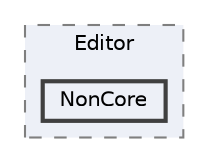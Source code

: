 digraph "ParrelSync/Editor/NonCore"
{
 // LATEX_PDF_SIZE
  bgcolor="transparent";
  edge [fontname=Helvetica,fontsize=10,labelfontname=Helvetica,labelfontsize=10];
  node [fontname=Helvetica,fontsize=10,shape=box,height=0.2,width=0.4];
  compound=true
  subgraph clusterdir_3df23b6b0487486afaf7f66ce939e872 {
    graph [ bgcolor="#edf0f7", pencolor="grey50", label="Editor", fontname=Helvetica,fontsize=10 style="filled,dashed", URL="dir_3df23b6b0487486afaf7f66ce939e872.html",tooltip=""]
  dir_bb1d8e1a91ee0fc21fabca0601735b6c [label="NonCore", fillcolor="#edf0f7", color="grey25", style="filled,bold", URL="dir_bb1d8e1a91ee0fc21fabca0601735b6c.html",tooltip=""];
  }
}
